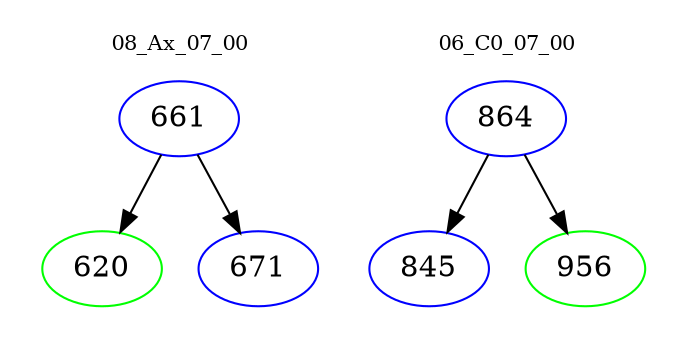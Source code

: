 digraph{
subgraph cluster_0 {
color = white
label = "08_Ax_07_00";
fontsize=10;
T0_661 [label="661", color="blue"]
T0_661 -> T0_620 [color="black"]
T0_620 [label="620", color="green"]
T0_661 -> T0_671 [color="black"]
T0_671 [label="671", color="blue"]
}
subgraph cluster_1 {
color = white
label = "06_C0_07_00";
fontsize=10;
T1_864 [label="864", color="blue"]
T1_864 -> T1_845 [color="black"]
T1_845 [label="845", color="blue"]
T1_864 -> T1_956 [color="black"]
T1_956 [label="956", color="green"]
}
}
